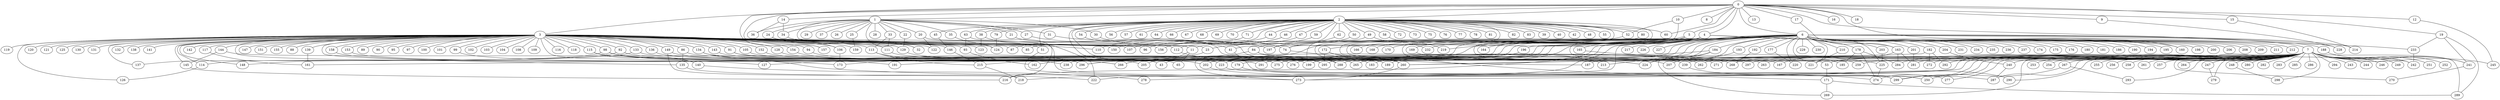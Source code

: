 
graph graphname {
    0 -- 1
0 -- 2
0 -- 3
0 -- 4
0 -- 5
0 -- 6
0 -- 7
0 -- 8
0 -- 9
0 -- 10
0 -- 11
0 -- 12
0 -- 13
0 -- 14
0 -- 15
0 -- 16
0 -- 17
0 -- 18
0 -- 19
0 -- 157
0 -- 160
0 -- 60
1 -- 32
1 -- 34
1 -- 35
1 -- 36
1 -- 37
1 -- 33
1 -- 20
1 -- 21
1 -- 22
1 -- 23
1 -- 24
1 -- 25
1 -- 26
1 -- 27
1 -- 28
1 -- 29
1 -- 30
1 -- 31
2 -- 38
2 -- 39
2 -- 40
2 -- 41
2 -- 42
2 -- 43
2 -- 44
2 -- 45
2 -- 46
2 -- 47
2 -- 48
2 -- 49
2 -- 50
2 -- 51
2 -- 52
2 -- 53
2 -- 54
2 -- 55
2 -- 56
2 -- 57
2 -- 58
2 -- 59
2 -- 60
2 -- 61
2 -- 62
2 -- 63
2 -- 64
2 -- 65
2 -- 66
2 -- 67
2 -- 68
2 -- 69
2 -- 70
2 -- 71
2 -- 72
2 -- 73
2 -- 74
2 -- 75
2 -- 76
2 -- 77
2 -- 78
2 -- 79
2 -- 80
2 -- 81
2 -- 82
2 -- 83
2 -- 84
2 -- 85
3 -- 128
3 -- 130
3 -- 131
3 -- 132
3 -- 133
3 -- 134
3 -- 129
3 -- 136
3 -- 137
3 -- 138
3 -- 139
3 -- 140
3 -- 141
3 -- 142
3 -- 143
3 -- 144
3 -- 145
3 -- 146
3 -- 147
3 -- 148
3 -- 149
3 -- 150
3 -- 151
3 -- 152
3 -- 153
3 -- 154
3 -- 155
3 -- 156
3 -- 157
3 -- 158
3 -- 159
3 -- 135
3 -- 86
3 -- 87
3 -- 88
3 -- 89
3 -- 90
3 -- 91
3 -- 92
3 -- 93
3 -- 94
3 -- 95
3 -- 96
3 -- 97
3 -- 98
3 -- 99
3 -- 100
3 -- 101
3 -- 102
3 -- 103
3 -- 104
3 -- 105
3 -- 106
3 -- 107
3 -- 108
3 -- 109
3 -- 110
3 -- 111
3 -- 112
3 -- 113
3 -- 114
3 -- 115
3 -- 116
3 -- 117
3 -- 118
3 -- 119
3 -- 120
3 -- 121
3 -- 122
3 -- 123
3 -- 124
3 -- 125
3 -- 126
3 -- 127
3 -- 85
4 -- 160
4 -- 162
4 -- 163
4 -- 164
4 -- 165
4 -- 161
4 -- 169
4 -- 11
4 -- 259
5 -- 166
5 -- 167
5 -- 168
5 -- 169
5 -- 170
5 -- 171
5 -- 172
5 -- 173
6 -- 174
6 -- 175
6 -- 176
6 -- 177
6 -- 178
6 -- 179
6 -- 180
6 -- 181
6 -- 182
6 -- 183
6 -- 184
6 -- 185
6 -- 186
6 -- 187
6 -- 188
6 -- 189
6 -- 190
6 -- 191
6 -- 192
6 -- 193
6 -- 194
6 -- 195
6 -- 196
6 -- 197
6 -- 198
6 -- 199
6 -- 200
6 -- 201
6 -- 202
6 -- 203
6 -- 204
6 -- 205
6 -- 206
6 -- 207
6 -- 208
6 -- 209
6 -- 210
6 -- 211
6 -- 212
6 -- 213
6 -- 214
6 -- 215
6 -- 216
6 -- 217
6 -- 218
6 -- 219
6 -- 220
6 -- 221
6 -- 222
6 -- 223
6 -- 224
6 -- 225
6 -- 226
6 -- 227
6 -- 228
6 -- 229
6 -- 230
6 -- 231
6 -- 232
6 -- 233
6 -- 234
6 -- 235
6 -- 236
6 -- 237
6 -- 238
6 -- 23
7 -- 256
7 -- 258
7 -- 259
7 -- 260
7 -- 261
7 -- 262
7 -- 257
7 -- 264
7 -- 265
7 -- 266
7 -- 267
7 -- 268
7 -- 269
7 -- 270
7 -- 271
7 -- 272
7 -- 273
7 -- 274
7 -- 275
7 -- 276
7 -- 277
7 -- 278
7 -- 279
7 -- 280
7 -- 281
7 -- 282
7 -- 283
7 -- 284
7 -- 285
7 -- 286
7 -- 287
7 -- 288
7 -- 289
7 -- 290
7 -- 291
7 -- 292
7 -- 293
7 -- 294
7 -- 295
7 -- 296
7 -- 297
7 -- 298
7 -- 263
7 -- 299
7 -- 239
7 -- 240
7 -- 241
7 -- 242
7 -- 243
7 -- 244
7 -- 245
7 -- 246
7 -- 247
7 -- 248
7 -- 249
7 -- 250
7 -- 251
7 -- 252
7 -- 253
7 -- 254
7 -- 255
7 -- 53
9 -- 228
10 -- 52
10 -- 288
11 -- 65
11 -- 43
12 -- 245
14 -- 36
14 -- 34
15 -- 214
17 -- 163
19 -- 241
19 -- 233
19 -- 289
20 -- 122
20 -- 299
21 -- 297
22 -- 129
23 -- 127
24 -- 106
24 -- 32
25 -- 159
27 -- 41
30 -- 74
31 -- 197
33 -- 111
33 -- 113
34 -- 51
35 -- 124
38 -- 222
38 -- 123
41 -- 287
44 -- 110
45 -- 146
46 -- 150
46 -- 107
47 -- 96
49 -- 232
49 -- 199
50 -- 74
51 -- 273
52 -- 112
53 -- 171
54 -- 260
58 -- 219
59 -- 156
62 -- 197
63 -- 216
63 -- 93
71 -- 87
74 -- 189
79 -- 124
80 -- 263
84 -- 260
84 -- 242
84 -- 273
86 -- 224
86 -- 135
91 -- 207
91 -- 202
92 -- 114
92 -- 179
93 -- 162
94 -- 271
98 -- 266
98 -- 137
98 -- 274
98 -- 291
99 -- 238
105 -- 295
106 -- 173
111 -- 183
112 -- 295
113 -- 215
113 -- 205
114 -- 126
115 -- 223
115 -- 140
117 -- 161
128 -- 265
129 -- 268
133 -- 148
133 -- 239
134 -- 296
134 -- 276
135 -- 222
136 -- 266
139 -- 161
140 -- 278
143 -- 199
144 -- 145
144 -- 296
145 -- 216
146 -- 215
149 -- 218
149 -- 275
152 -- 288
153 -- 191
154 -- 262
158 -- 173
163 -- 284
163 -- 167
163 -- 281
165 -- 225
169 -- 213
171 -- 269
171 -- 289
172 -- 187
172 -- 260
172 -- 295
177 -- 220
178 -- 185
178 -- 284
178 -- 274
179 -- 277
182 -- 260
182 -- 292
182 -- 272
184 -- 224
184 -- 269
184 -- 266
188 -- 241
192 -- 268
193 -- 207
196 -- 296
201 -- 281
202 -- 299
203 -- 225
204 -- 240
210 -- 221
215 -- 218
223 -- 250
225 -- 274
233 -- 242
239 -- 290
240 -- 287
241 -- 270
247 -- 279
248 -- 298
260 -- 273
267 -- 299
267 -- 293

}
